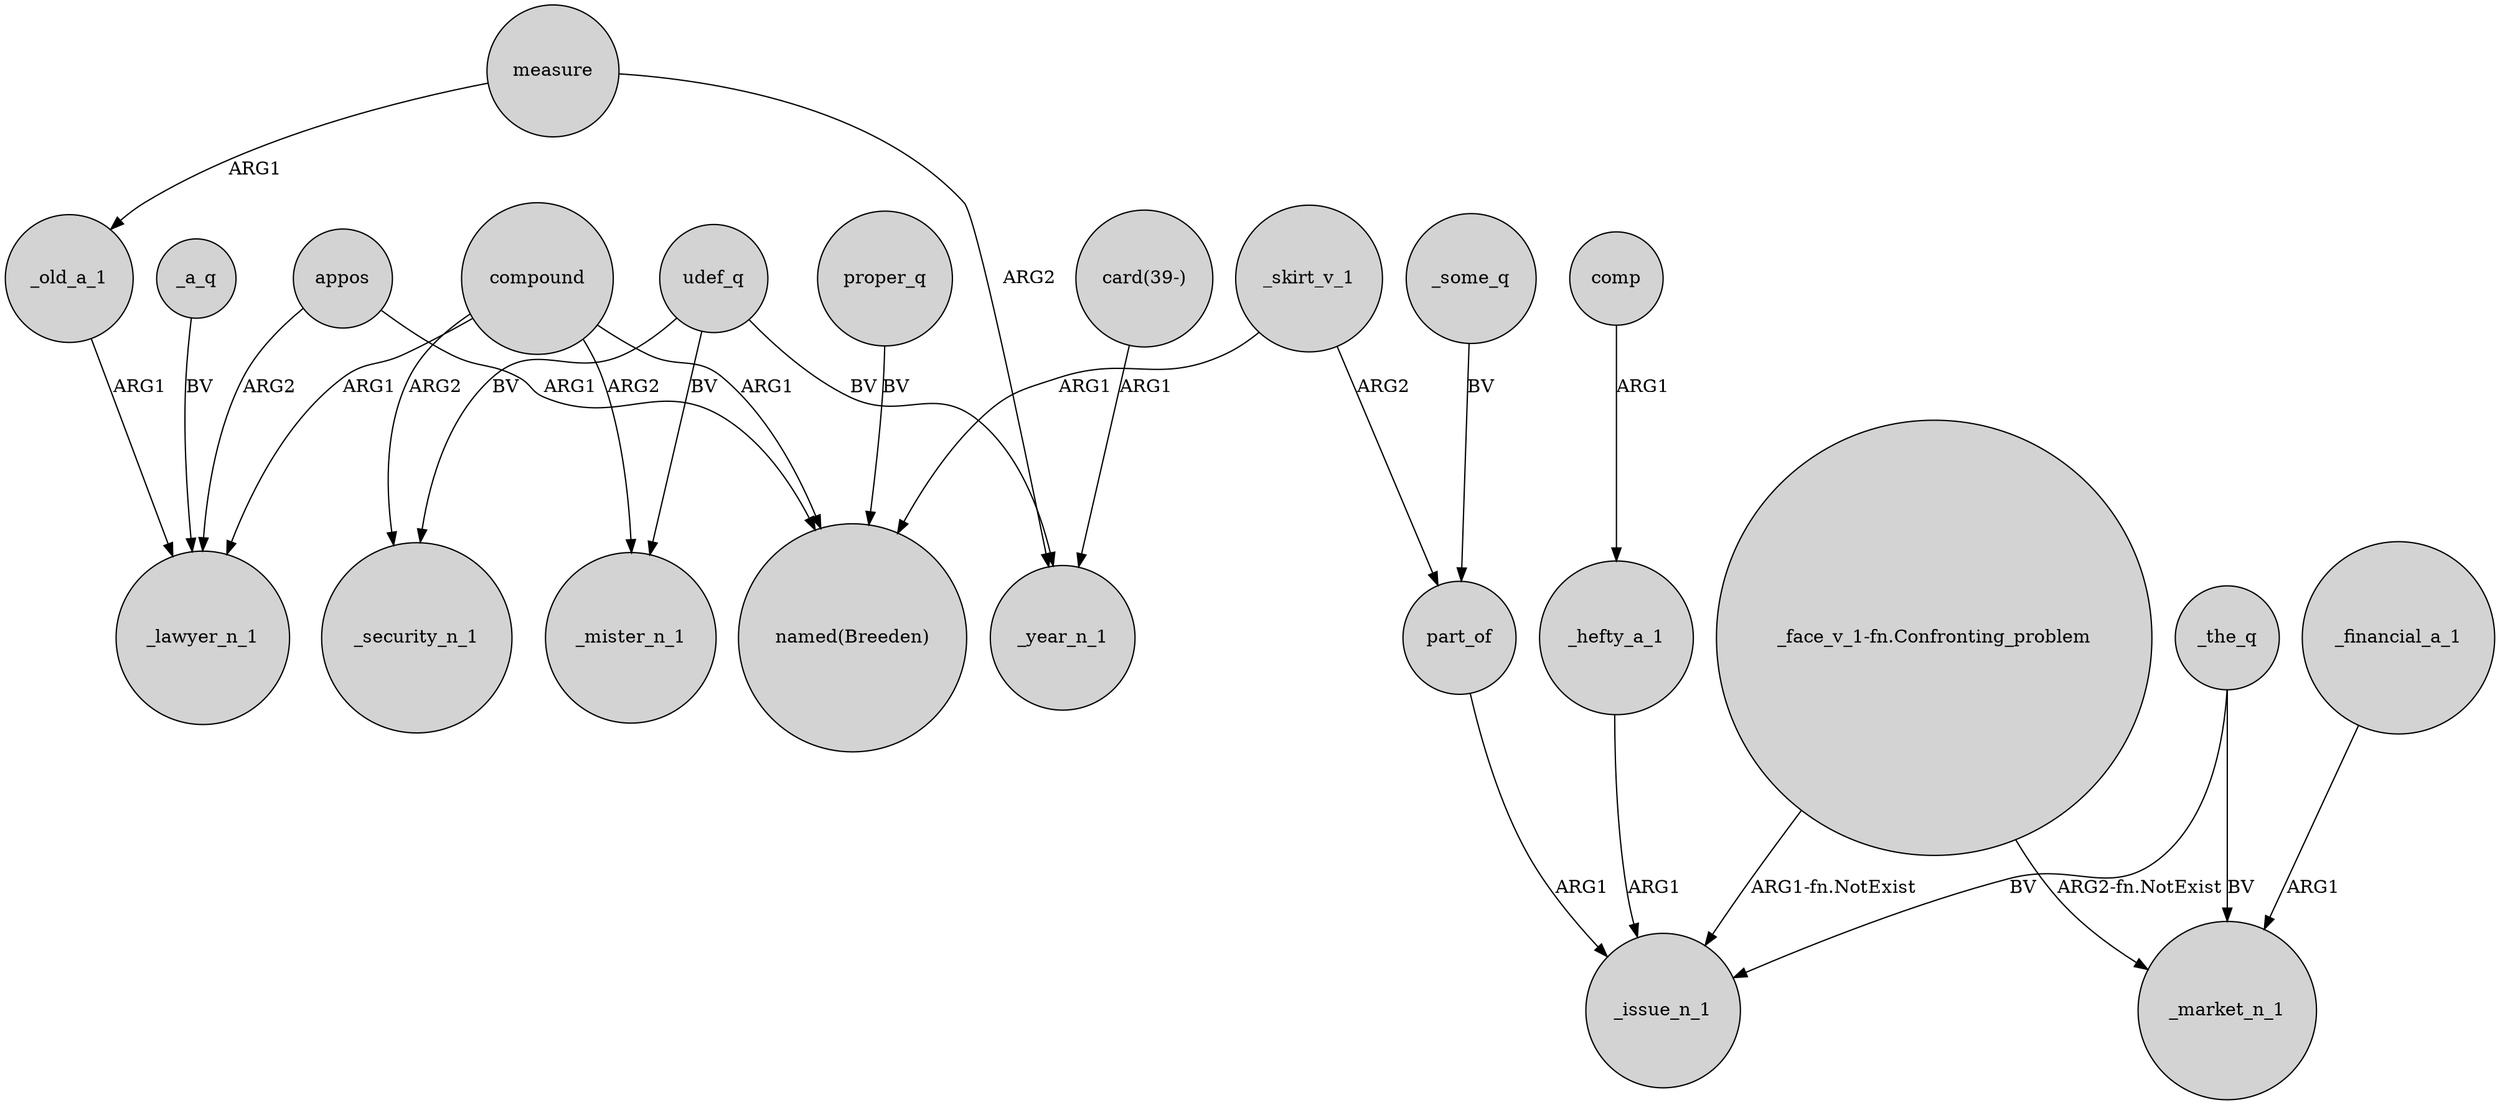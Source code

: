 digraph {
	node [shape=circle style=filled]
	_old_a_1 -> _lawyer_n_1 [label=ARG1]
	_a_q -> _lawyer_n_1 [label=BV]
	measure -> _year_n_1 [label=ARG2]
	compound -> _lawyer_n_1 [label=ARG1]
	compound -> _mister_n_1 [label=ARG2]
	compound -> _security_n_1 [label=ARG2]
	udef_q -> _mister_n_1 [label=BV]
	appos -> _lawyer_n_1 [label=ARG2]
	_hefty_a_1 -> _issue_n_1 [label=ARG1]
	_the_q -> _issue_n_1 [label=BV]
	"_face_v_1-fn.Confronting_problem" -> _issue_n_1 [label="ARG1-fn.NotExist"]
	_skirt_v_1 -> part_of [label=ARG2]
	measure -> _old_a_1 [label=ARG1]
	_some_q -> part_of [label=BV]
	_financial_a_1 -> _market_n_1 [label=ARG1]
	"card(39-)" -> _year_n_1 [label=ARG1]
	"_face_v_1-fn.Confronting_problem" -> _market_n_1 [label="ARG2-fn.NotExist"]
	udef_q -> _year_n_1 [label=BV]
	proper_q -> "named(Breeden)" [label=BV]
	_skirt_v_1 -> "named(Breeden)" [label=ARG1]
	appos -> "named(Breeden)" [label=ARG1]
	comp -> _hefty_a_1 [label=ARG1]
	_the_q -> _market_n_1 [label=BV]
	compound -> "named(Breeden)" [label=ARG1]
	udef_q -> _security_n_1 [label=BV]
	part_of -> _issue_n_1 [label=ARG1]
}
